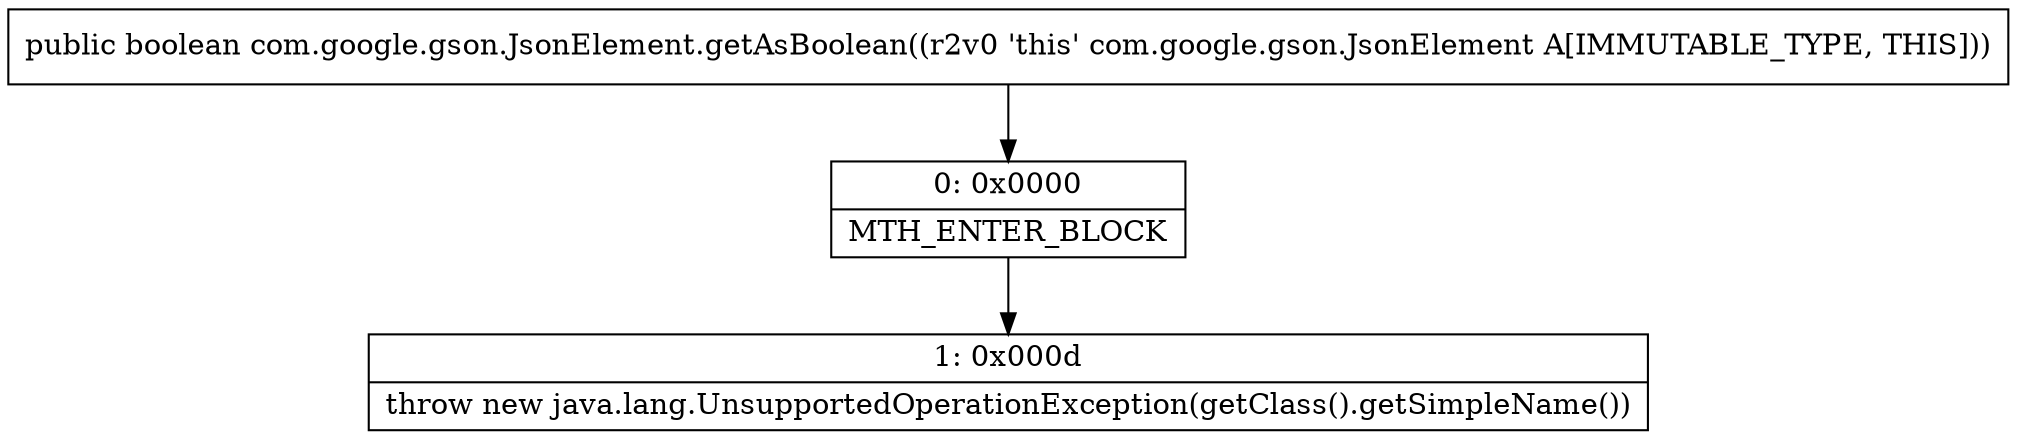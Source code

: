 digraph "CFG forcom.google.gson.JsonElement.getAsBoolean()Z" {
Node_0 [shape=record,label="{0\:\ 0x0000|MTH_ENTER_BLOCK\l}"];
Node_1 [shape=record,label="{1\:\ 0x000d|throw new java.lang.UnsupportedOperationException(getClass().getSimpleName())\l}"];
MethodNode[shape=record,label="{public boolean com.google.gson.JsonElement.getAsBoolean((r2v0 'this' com.google.gson.JsonElement A[IMMUTABLE_TYPE, THIS])) }"];
MethodNode -> Node_0;
Node_0 -> Node_1;
}

